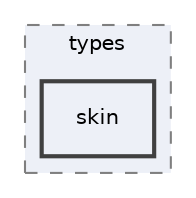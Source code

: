 digraph "skin"
{
 // INTERACTIVE_SVG=YES
 // LATEX_PDF_SIZE
  edge [fontname="Helvetica",fontsize="10",labelfontname="Helvetica",labelfontsize="10"];
  node [fontname="Helvetica",fontsize="10",shape=record];
  compound=true
  subgraph clusterdir_55bc17615453bf062ec3fe223a89c893 {
    graph [ bgcolor="#edf0f7", pencolor="grey50", style="filled,dashed,", label="types", fontname="Helvetica", fontsize="10", URL="dir_55bc17615453bf062ec3fe223a89c893.html"]
  dir_34122b53f8872ad93603c82d20993d9a [shape=box, label="skin", style="filled,bold,", fillcolor="#edf0f7", color="grey25", URL="dir_34122b53f8872ad93603c82d20993d9a.html"];
  }
}
